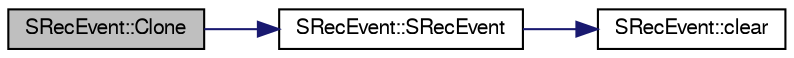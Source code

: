 digraph "SRecEvent::Clone"
{
  bgcolor="transparent";
  edge [fontname="FreeSans",fontsize="10",labelfontname="FreeSans",labelfontsize="10"];
  node [fontname="FreeSans",fontsize="10",shape=record];
  rankdir="LR";
  Node1 [label="SRecEvent::Clone",height=0.2,width=0.4,color="black", fillcolor="grey75", style="filled" fontcolor="black"];
  Node1 -> Node2 [color="midnightblue",fontsize="10",style="solid",fontname="FreeSans"];
  Node2 [label="SRecEvent::SRecEvent",height=0.2,width=0.4,color="black",URL="$d5/d2f/classSRecEvent.html#a701a201dd1837f1e1110c0a785bf310c"];
  Node2 -> Node3 [color="midnightblue",fontsize="10",style="solid",fontname="FreeSans"];
  Node3 [label="SRecEvent::clear",height=0.2,width=0.4,color="black",URL="$d5/d2f/classSRecEvent.html#acde10eea5441bdbc7c1bb6625627fd9f",tooltip="Clear everything. "];
}
